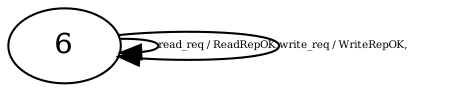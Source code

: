 digraph "Automata" { 
	 "6" [shape=ellipse,style=filled,fillcolor=white,URL="6"];
	 "6"->"6" [fontsize=5,label="read_req / ReadRepOK,",URL="t95"];
	 "6"->"6" [fontsize=5,label="write_req / WriteRepOK,",URL="t96"];
}

